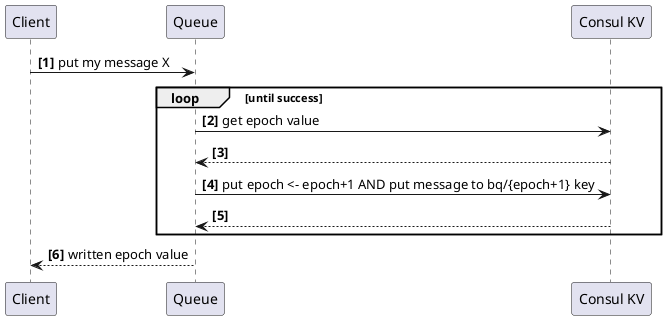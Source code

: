 @startuml
skinparam defaultFontName "Ubuntu Mono"
autonumber "<b>[0]"
participant Client
participant Queue
participant KV as "Consul KV"
Client -> Queue: put my message X
loop until success
    Queue -> KV: get epoch value
    KV --> Queue
    Queue -> KV: put epoch <- epoch+1 AND put message to bq/{epoch+1} key
    KV --> Queue
end
Queue --> Client: written epoch value

@enduml

